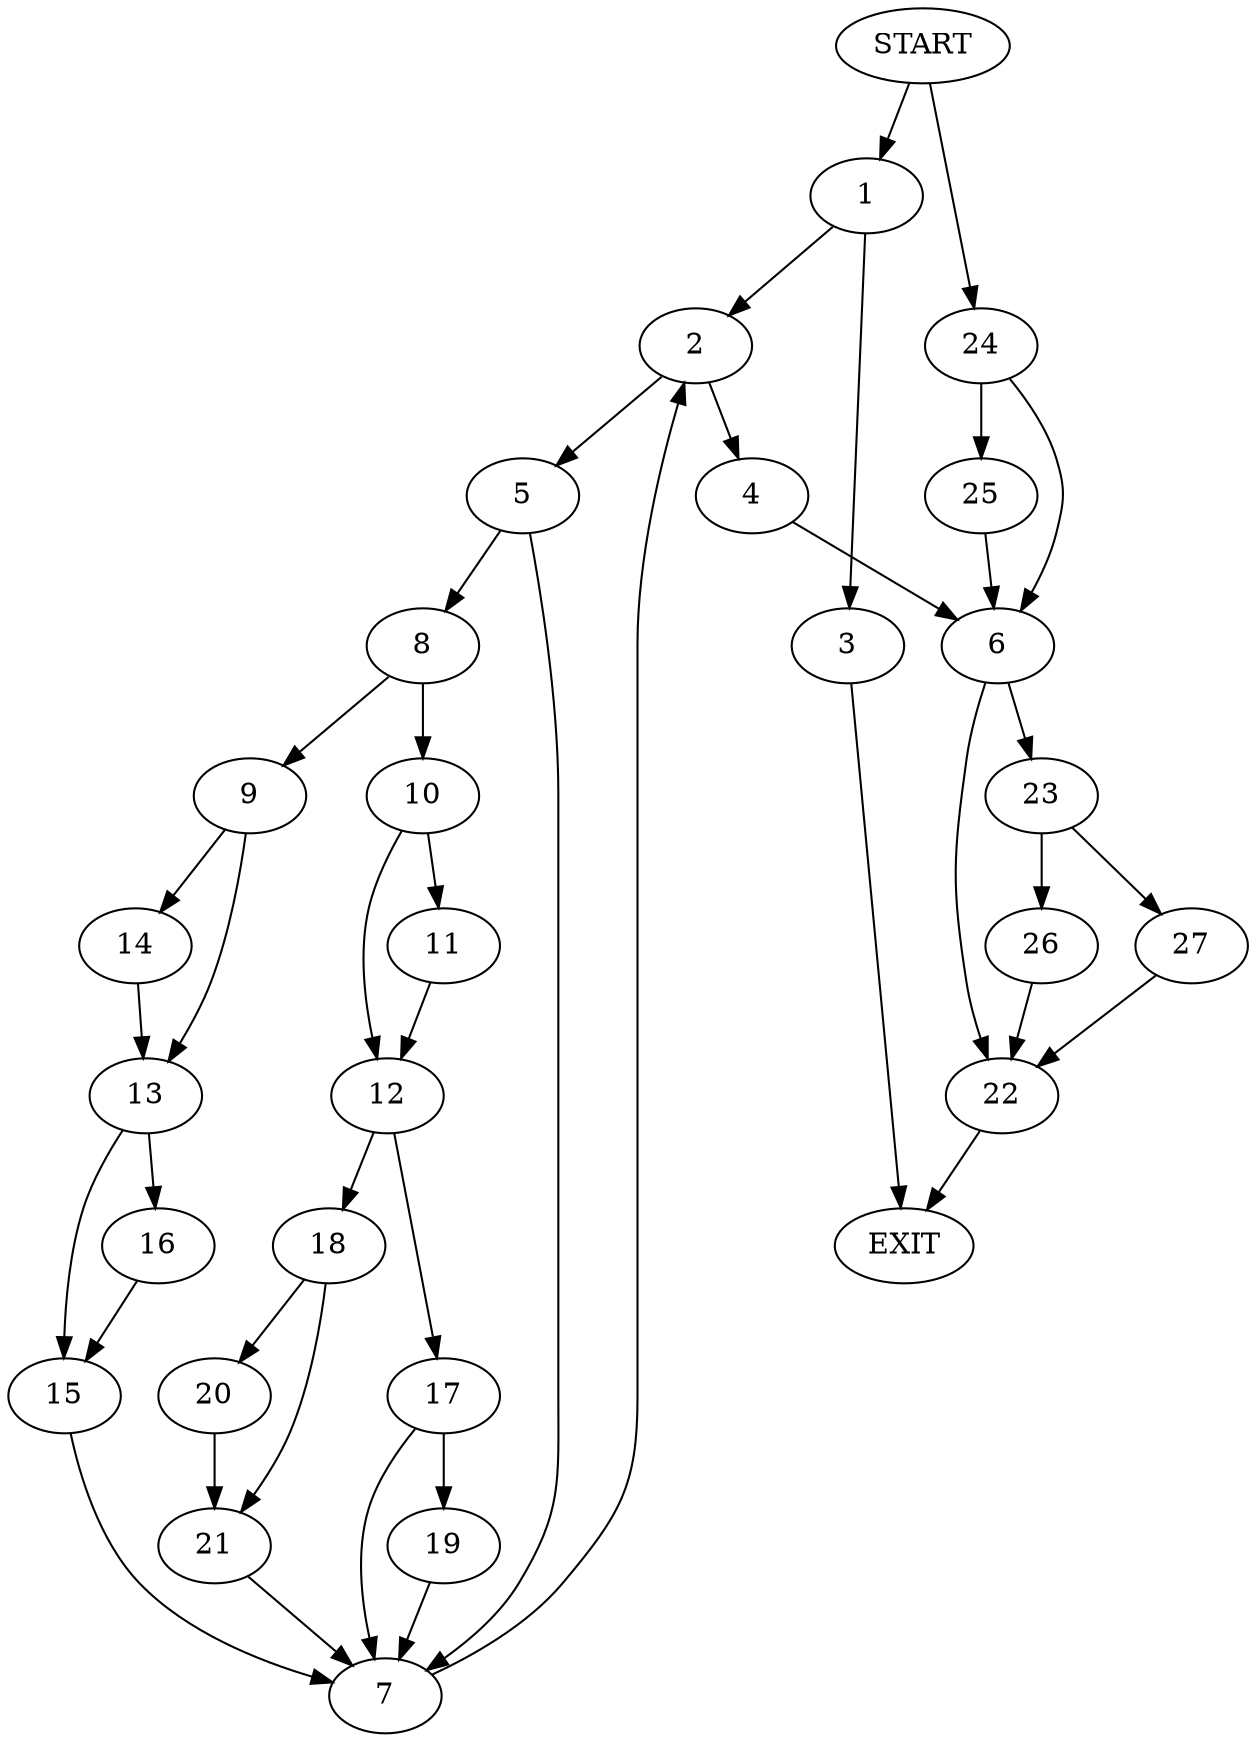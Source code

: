digraph {
0 [label="START"]
28 [label="EXIT"]
0 -> 1
1 -> 2
1 -> 3
3 -> 28
2 -> 4
2 -> 5
4 -> 6
5 -> 7
5 -> 8
8 -> 9
8 -> 10
7 -> 2
10 -> 11
10 -> 12
9 -> 13
9 -> 14
14 -> 13
13 -> 15
13 -> 16
15 -> 7
16 -> 15
11 -> 12
12 -> 17
12 -> 18
17 -> 19
17 -> 7
18 -> 20
18 -> 21
21 -> 7
20 -> 21
19 -> 7
6 -> 22
6 -> 23
0 -> 24
24 -> 25
24 -> 6
25 -> 6
23 -> 26
23 -> 27
22 -> 28
26 -> 22
27 -> 22
}
